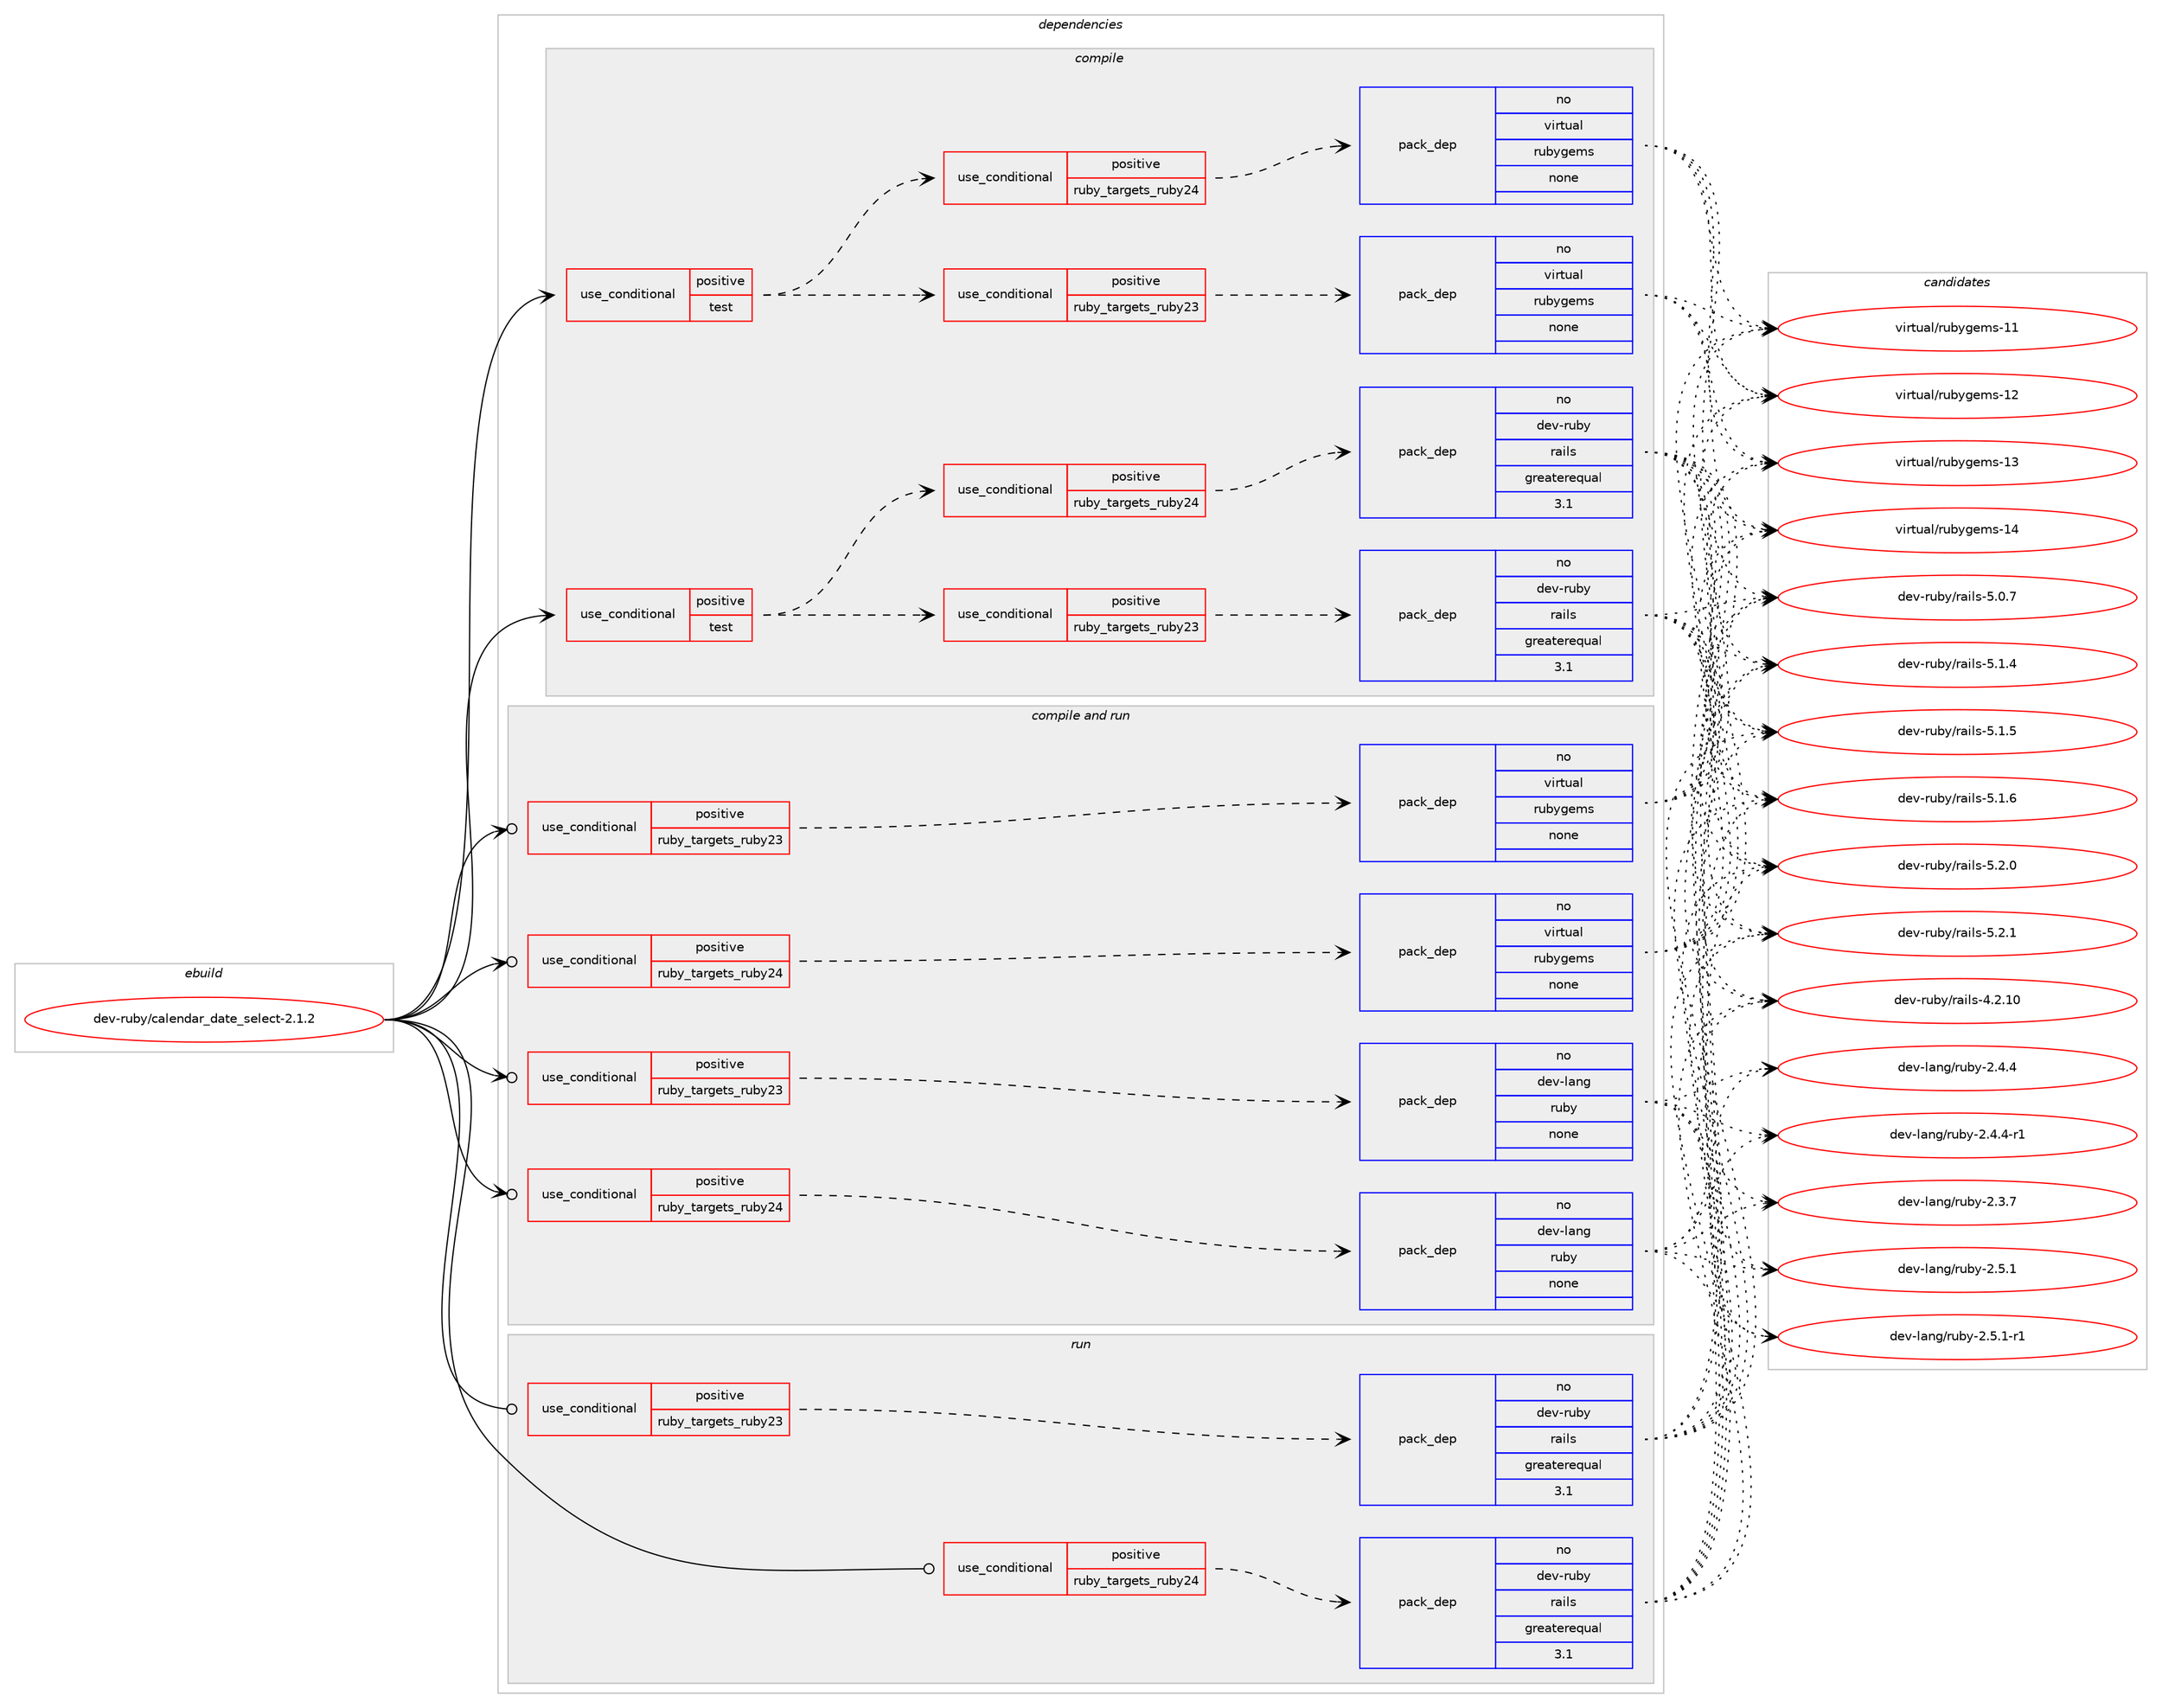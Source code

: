 digraph prolog {

# *************
# Graph options
# *************

newrank=true;
concentrate=true;
compound=true;
graph [rankdir=LR,fontname=Helvetica,fontsize=10,ranksep=1.5];#, ranksep=2.5, nodesep=0.2];
edge  [arrowhead=vee];
node  [fontname=Helvetica,fontsize=10];

# **********
# The ebuild
# **********

subgraph cluster_leftcol {
color=gray;
rank=same;
label=<<i>ebuild</i>>;
id [label="dev-ruby/calendar_date_select-2.1.2", color=red, width=4, href="../dev-ruby/calendar_date_select-2.1.2.svg"];
}

# ****************
# The dependencies
# ****************

subgraph cluster_midcol {
color=gray;
label=<<i>dependencies</i>>;
subgraph cluster_compile {
fillcolor="#eeeeee";
style=filled;
label=<<i>compile</i>>;
subgraph cond1149 {
dependency3804 [label=<<TABLE BORDER="0" CELLBORDER="1" CELLSPACING="0" CELLPADDING="4"><TR><TD ROWSPAN="3" CELLPADDING="10">use_conditional</TD></TR><TR><TD>positive</TD></TR><TR><TD>test</TD></TR></TABLE>>, shape=none, color=red];
subgraph cond1150 {
dependency3805 [label=<<TABLE BORDER="0" CELLBORDER="1" CELLSPACING="0" CELLPADDING="4"><TR><TD ROWSPAN="3" CELLPADDING="10">use_conditional</TD></TR><TR><TD>positive</TD></TR><TR><TD>ruby_targets_ruby23</TD></TR></TABLE>>, shape=none, color=red];
subgraph pack2573 {
dependency3806 [label=<<TABLE BORDER="0" CELLBORDER="1" CELLSPACING="0" CELLPADDING="4" WIDTH="220"><TR><TD ROWSPAN="6" CELLPADDING="30">pack_dep</TD></TR><TR><TD WIDTH="110">no</TD></TR><TR><TD>dev-ruby</TD></TR><TR><TD>rails</TD></TR><TR><TD>greaterequal</TD></TR><TR><TD>3.1</TD></TR></TABLE>>, shape=none, color=blue];
}
dependency3805:e -> dependency3806:w [weight=20,style="dashed",arrowhead="vee"];
}
dependency3804:e -> dependency3805:w [weight=20,style="dashed",arrowhead="vee"];
subgraph cond1151 {
dependency3807 [label=<<TABLE BORDER="0" CELLBORDER="1" CELLSPACING="0" CELLPADDING="4"><TR><TD ROWSPAN="3" CELLPADDING="10">use_conditional</TD></TR><TR><TD>positive</TD></TR><TR><TD>ruby_targets_ruby24</TD></TR></TABLE>>, shape=none, color=red];
subgraph pack2574 {
dependency3808 [label=<<TABLE BORDER="0" CELLBORDER="1" CELLSPACING="0" CELLPADDING="4" WIDTH="220"><TR><TD ROWSPAN="6" CELLPADDING="30">pack_dep</TD></TR><TR><TD WIDTH="110">no</TD></TR><TR><TD>dev-ruby</TD></TR><TR><TD>rails</TD></TR><TR><TD>greaterequal</TD></TR><TR><TD>3.1</TD></TR></TABLE>>, shape=none, color=blue];
}
dependency3807:e -> dependency3808:w [weight=20,style="dashed",arrowhead="vee"];
}
dependency3804:e -> dependency3807:w [weight=20,style="dashed",arrowhead="vee"];
}
id:e -> dependency3804:w [weight=20,style="solid",arrowhead="vee"];
subgraph cond1152 {
dependency3809 [label=<<TABLE BORDER="0" CELLBORDER="1" CELLSPACING="0" CELLPADDING="4"><TR><TD ROWSPAN="3" CELLPADDING="10">use_conditional</TD></TR><TR><TD>positive</TD></TR><TR><TD>test</TD></TR></TABLE>>, shape=none, color=red];
subgraph cond1153 {
dependency3810 [label=<<TABLE BORDER="0" CELLBORDER="1" CELLSPACING="0" CELLPADDING="4"><TR><TD ROWSPAN="3" CELLPADDING="10">use_conditional</TD></TR><TR><TD>positive</TD></TR><TR><TD>ruby_targets_ruby23</TD></TR></TABLE>>, shape=none, color=red];
subgraph pack2575 {
dependency3811 [label=<<TABLE BORDER="0" CELLBORDER="1" CELLSPACING="0" CELLPADDING="4" WIDTH="220"><TR><TD ROWSPAN="6" CELLPADDING="30">pack_dep</TD></TR><TR><TD WIDTH="110">no</TD></TR><TR><TD>virtual</TD></TR><TR><TD>rubygems</TD></TR><TR><TD>none</TD></TR><TR><TD></TD></TR></TABLE>>, shape=none, color=blue];
}
dependency3810:e -> dependency3811:w [weight=20,style="dashed",arrowhead="vee"];
}
dependency3809:e -> dependency3810:w [weight=20,style="dashed",arrowhead="vee"];
subgraph cond1154 {
dependency3812 [label=<<TABLE BORDER="0" CELLBORDER="1" CELLSPACING="0" CELLPADDING="4"><TR><TD ROWSPAN="3" CELLPADDING="10">use_conditional</TD></TR><TR><TD>positive</TD></TR><TR><TD>ruby_targets_ruby24</TD></TR></TABLE>>, shape=none, color=red];
subgraph pack2576 {
dependency3813 [label=<<TABLE BORDER="0" CELLBORDER="1" CELLSPACING="0" CELLPADDING="4" WIDTH="220"><TR><TD ROWSPAN="6" CELLPADDING="30">pack_dep</TD></TR><TR><TD WIDTH="110">no</TD></TR><TR><TD>virtual</TD></TR><TR><TD>rubygems</TD></TR><TR><TD>none</TD></TR><TR><TD></TD></TR></TABLE>>, shape=none, color=blue];
}
dependency3812:e -> dependency3813:w [weight=20,style="dashed",arrowhead="vee"];
}
dependency3809:e -> dependency3812:w [weight=20,style="dashed",arrowhead="vee"];
}
id:e -> dependency3809:w [weight=20,style="solid",arrowhead="vee"];
}
subgraph cluster_compileandrun {
fillcolor="#eeeeee";
style=filled;
label=<<i>compile and run</i>>;
subgraph cond1155 {
dependency3814 [label=<<TABLE BORDER="0" CELLBORDER="1" CELLSPACING="0" CELLPADDING="4"><TR><TD ROWSPAN="3" CELLPADDING="10">use_conditional</TD></TR><TR><TD>positive</TD></TR><TR><TD>ruby_targets_ruby23</TD></TR></TABLE>>, shape=none, color=red];
subgraph pack2577 {
dependency3815 [label=<<TABLE BORDER="0" CELLBORDER="1" CELLSPACING="0" CELLPADDING="4" WIDTH="220"><TR><TD ROWSPAN="6" CELLPADDING="30">pack_dep</TD></TR><TR><TD WIDTH="110">no</TD></TR><TR><TD>dev-lang</TD></TR><TR><TD>ruby</TD></TR><TR><TD>none</TD></TR><TR><TD></TD></TR></TABLE>>, shape=none, color=blue];
}
dependency3814:e -> dependency3815:w [weight=20,style="dashed",arrowhead="vee"];
}
id:e -> dependency3814:w [weight=20,style="solid",arrowhead="odotvee"];
subgraph cond1156 {
dependency3816 [label=<<TABLE BORDER="0" CELLBORDER="1" CELLSPACING="0" CELLPADDING="4"><TR><TD ROWSPAN="3" CELLPADDING="10">use_conditional</TD></TR><TR><TD>positive</TD></TR><TR><TD>ruby_targets_ruby23</TD></TR></TABLE>>, shape=none, color=red];
subgraph pack2578 {
dependency3817 [label=<<TABLE BORDER="0" CELLBORDER="1" CELLSPACING="0" CELLPADDING="4" WIDTH="220"><TR><TD ROWSPAN="6" CELLPADDING="30">pack_dep</TD></TR><TR><TD WIDTH="110">no</TD></TR><TR><TD>virtual</TD></TR><TR><TD>rubygems</TD></TR><TR><TD>none</TD></TR><TR><TD></TD></TR></TABLE>>, shape=none, color=blue];
}
dependency3816:e -> dependency3817:w [weight=20,style="dashed",arrowhead="vee"];
}
id:e -> dependency3816:w [weight=20,style="solid",arrowhead="odotvee"];
subgraph cond1157 {
dependency3818 [label=<<TABLE BORDER="0" CELLBORDER="1" CELLSPACING="0" CELLPADDING="4"><TR><TD ROWSPAN="3" CELLPADDING="10">use_conditional</TD></TR><TR><TD>positive</TD></TR><TR><TD>ruby_targets_ruby24</TD></TR></TABLE>>, shape=none, color=red];
subgraph pack2579 {
dependency3819 [label=<<TABLE BORDER="0" CELLBORDER="1" CELLSPACING="0" CELLPADDING="4" WIDTH="220"><TR><TD ROWSPAN="6" CELLPADDING="30">pack_dep</TD></TR><TR><TD WIDTH="110">no</TD></TR><TR><TD>dev-lang</TD></TR><TR><TD>ruby</TD></TR><TR><TD>none</TD></TR><TR><TD></TD></TR></TABLE>>, shape=none, color=blue];
}
dependency3818:e -> dependency3819:w [weight=20,style="dashed",arrowhead="vee"];
}
id:e -> dependency3818:w [weight=20,style="solid",arrowhead="odotvee"];
subgraph cond1158 {
dependency3820 [label=<<TABLE BORDER="0" CELLBORDER="1" CELLSPACING="0" CELLPADDING="4"><TR><TD ROWSPAN="3" CELLPADDING="10">use_conditional</TD></TR><TR><TD>positive</TD></TR><TR><TD>ruby_targets_ruby24</TD></TR></TABLE>>, shape=none, color=red];
subgraph pack2580 {
dependency3821 [label=<<TABLE BORDER="0" CELLBORDER="1" CELLSPACING="0" CELLPADDING="4" WIDTH="220"><TR><TD ROWSPAN="6" CELLPADDING="30">pack_dep</TD></TR><TR><TD WIDTH="110">no</TD></TR><TR><TD>virtual</TD></TR><TR><TD>rubygems</TD></TR><TR><TD>none</TD></TR><TR><TD></TD></TR></TABLE>>, shape=none, color=blue];
}
dependency3820:e -> dependency3821:w [weight=20,style="dashed",arrowhead="vee"];
}
id:e -> dependency3820:w [weight=20,style="solid",arrowhead="odotvee"];
}
subgraph cluster_run {
fillcolor="#eeeeee";
style=filled;
label=<<i>run</i>>;
subgraph cond1159 {
dependency3822 [label=<<TABLE BORDER="0" CELLBORDER="1" CELLSPACING="0" CELLPADDING="4"><TR><TD ROWSPAN="3" CELLPADDING="10">use_conditional</TD></TR><TR><TD>positive</TD></TR><TR><TD>ruby_targets_ruby23</TD></TR></TABLE>>, shape=none, color=red];
subgraph pack2581 {
dependency3823 [label=<<TABLE BORDER="0" CELLBORDER="1" CELLSPACING="0" CELLPADDING="4" WIDTH="220"><TR><TD ROWSPAN="6" CELLPADDING="30">pack_dep</TD></TR><TR><TD WIDTH="110">no</TD></TR><TR><TD>dev-ruby</TD></TR><TR><TD>rails</TD></TR><TR><TD>greaterequal</TD></TR><TR><TD>3.1</TD></TR></TABLE>>, shape=none, color=blue];
}
dependency3822:e -> dependency3823:w [weight=20,style="dashed",arrowhead="vee"];
}
id:e -> dependency3822:w [weight=20,style="solid",arrowhead="odot"];
subgraph cond1160 {
dependency3824 [label=<<TABLE BORDER="0" CELLBORDER="1" CELLSPACING="0" CELLPADDING="4"><TR><TD ROWSPAN="3" CELLPADDING="10">use_conditional</TD></TR><TR><TD>positive</TD></TR><TR><TD>ruby_targets_ruby24</TD></TR></TABLE>>, shape=none, color=red];
subgraph pack2582 {
dependency3825 [label=<<TABLE BORDER="0" CELLBORDER="1" CELLSPACING="0" CELLPADDING="4" WIDTH="220"><TR><TD ROWSPAN="6" CELLPADDING="30">pack_dep</TD></TR><TR><TD WIDTH="110">no</TD></TR><TR><TD>dev-ruby</TD></TR><TR><TD>rails</TD></TR><TR><TD>greaterequal</TD></TR><TR><TD>3.1</TD></TR></TABLE>>, shape=none, color=blue];
}
dependency3824:e -> dependency3825:w [weight=20,style="dashed",arrowhead="vee"];
}
id:e -> dependency3824:w [weight=20,style="solid",arrowhead="odot"];
}
}

# **************
# The candidates
# **************

subgraph cluster_choices {
rank=same;
color=gray;
label=<<i>candidates</i>>;

subgraph choice2573 {
color=black;
nodesep=1;
choice1001011184511411798121471149710510811545524650464948 [label="dev-ruby/rails-4.2.10", color=red, width=4,href="../dev-ruby/rails-4.2.10.svg"];
choice10010111845114117981214711497105108115455346484655 [label="dev-ruby/rails-5.0.7", color=red, width=4,href="../dev-ruby/rails-5.0.7.svg"];
choice10010111845114117981214711497105108115455346494652 [label="dev-ruby/rails-5.1.4", color=red, width=4,href="../dev-ruby/rails-5.1.4.svg"];
choice10010111845114117981214711497105108115455346494653 [label="dev-ruby/rails-5.1.5", color=red, width=4,href="../dev-ruby/rails-5.1.5.svg"];
choice10010111845114117981214711497105108115455346494654 [label="dev-ruby/rails-5.1.6", color=red, width=4,href="../dev-ruby/rails-5.1.6.svg"];
choice10010111845114117981214711497105108115455346504648 [label="dev-ruby/rails-5.2.0", color=red, width=4,href="../dev-ruby/rails-5.2.0.svg"];
choice10010111845114117981214711497105108115455346504649 [label="dev-ruby/rails-5.2.1", color=red, width=4,href="../dev-ruby/rails-5.2.1.svg"];
dependency3806:e -> choice1001011184511411798121471149710510811545524650464948:w [style=dotted,weight="100"];
dependency3806:e -> choice10010111845114117981214711497105108115455346484655:w [style=dotted,weight="100"];
dependency3806:e -> choice10010111845114117981214711497105108115455346494652:w [style=dotted,weight="100"];
dependency3806:e -> choice10010111845114117981214711497105108115455346494653:w [style=dotted,weight="100"];
dependency3806:e -> choice10010111845114117981214711497105108115455346494654:w [style=dotted,weight="100"];
dependency3806:e -> choice10010111845114117981214711497105108115455346504648:w [style=dotted,weight="100"];
dependency3806:e -> choice10010111845114117981214711497105108115455346504649:w [style=dotted,weight="100"];
}
subgraph choice2574 {
color=black;
nodesep=1;
choice1001011184511411798121471149710510811545524650464948 [label="dev-ruby/rails-4.2.10", color=red, width=4,href="../dev-ruby/rails-4.2.10.svg"];
choice10010111845114117981214711497105108115455346484655 [label="dev-ruby/rails-5.0.7", color=red, width=4,href="../dev-ruby/rails-5.0.7.svg"];
choice10010111845114117981214711497105108115455346494652 [label="dev-ruby/rails-5.1.4", color=red, width=4,href="../dev-ruby/rails-5.1.4.svg"];
choice10010111845114117981214711497105108115455346494653 [label="dev-ruby/rails-5.1.5", color=red, width=4,href="../dev-ruby/rails-5.1.5.svg"];
choice10010111845114117981214711497105108115455346494654 [label="dev-ruby/rails-5.1.6", color=red, width=4,href="../dev-ruby/rails-5.1.6.svg"];
choice10010111845114117981214711497105108115455346504648 [label="dev-ruby/rails-5.2.0", color=red, width=4,href="../dev-ruby/rails-5.2.0.svg"];
choice10010111845114117981214711497105108115455346504649 [label="dev-ruby/rails-5.2.1", color=red, width=4,href="../dev-ruby/rails-5.2.1.svg"];
dependency3808:e -> choice1001011184511411798121471149710510811545524650464948:w [style=dotted,weight="100"];
dependency3808:e -> choice10010111845114117981214711497105108115455346484655:w [style=dotted,weight="100"];
dependency3808:e -> choice10010111845114117981214711497105108115455346494652:w [style=dotted,weight="100"];
dependency3808:e -> choice10010111845114117981214711497105108115455346494653:w [style=dotted,weight="100"];
dependency3808:e -> choice10010111845114117981214711497105108115455346494654:w [style=dotted,weight="100"];
dependency3808:e -> choice10010111845114117981214711497105108115455346504648:w [style=dotted,weight="100"];
dependency3808:e -> choice10010111845114117981214711497105108115455346504649:w [style=dotted,weight="100"];
}
subgraph choice2575 {
color=black;
nodesep=1;
choice118105114116117971084711411798121103101109115454949 [label="virtual/rubygems-11", color=red, width=4,href="../virtual/rubygems-11.svg"];
choice118105114116117971084711411798121103101109115454950 [label="virtual/rubygems-12", color=red, width=4,href="../virtual/rubygems-12.svg"];
choice118105114116117971084711411798121103101109115454951 [label="virtual/rubygems-13", color=red, width=4,href="../virtual/rubygems-13.svg"];
choice118105114116117971084711411798121103101109115454952 [label="virtual/rubygems-14", color=red, width=4,href="../virtual/rubygems-14.svg"];
dependency3811:e -> choice118105114116117971084711411798121103101109115454949:w [style=dotted,weight="100"];
dependency3811:e -> choice118105114116117971084711411798121103101109115454950:w [style=dotted,weight="100"];
dependency3811:e -> choice118105114116117971084711411798121103101109115454951:w [style=dotted,weight="100"];
dependency3811:e -> choice118105114116117971084711411798121103101109115454952:w [style=dotted,weight="100"];
}
subgraph choice2576 {
color=black;
nodesep=1;
choice118105114116117971084711411798121103101109115454949 [label="virtual/rubygems-11", color=red, width=4,href="../virtual/rubygems-11.svg"];
choice118105114116117971084711411798121103101109115454950 [label="virtual/rubygems-12", color=red, width=4,href="../virtual/rubygems-12.svg"];
choice118105114116117971084711411798121103101109115454951 [label="virtual/rubygems-13", color=red, width=4,href="../virtual/rubygems-13.svg"];
choice118105114116117971084711411798121103101109115454952 [label="virtual/rubygems-14", color=red, width=4,href="../virtual/rubygems-14.svg"];
dependency3813:e -> choice118105114116117971084711411798121103101109115454949:w [style=dotted,weight="100"];
dependency3813:e -> choice118105114116117971084711411798121103101109115454950:w [style=dotted,weight="100"];
dependency3813:e -> choice118105114116117971084711411798121103101109115454951:w [style=dotted,weight="100"];
dependency3813:e -> choice118105114116117971084711411798121103101109115454952:w [style=dotted,weight="100"];
}
subgraph choice2577 {
color=black;
nodesep=1;
choice10010111845108971101034711411798121455046514655 [label="dev-lang/ruby-2.3.7", color=red, width=4,href="../dev-lang/ruby-2.3.7.svg"];
choice10010111845108971101034711411798121455046524652 [label="dev-lang/ruby-2.4.4", color=red, width=4,href="../dev-lang/ruby-2.4.4.svg"];
choice100101118451089711010347114117981214550465246524511449 [label="dev-lang/ruby-2.4.4-r1", color=red, width=4,href="../dev-lang/ruby-2.4.4-r1.svg"];
choice10010111845108971101034711411798121455046534649 [label="dev-lang/ruby-2.5.1", color=red, width=4,href="../dev-lang/ruby-2.5.1.svg"];
choice100101118451089711010347114117981214550465346494511449 [label="dev-lang/ruby-2.5.1-r1", color=red, width=4,href="../dev-lang/ruby-2.5.1-r1.svg"];
dependency3815:e -> choice10010111845108971101034711411798121455046514655:w [style=dotted,weight="100"];
dependency3815:e -> choice10010111845108971101034711411798121455046524652:w [style=dotted,weight="100"];
dependency3815:e -> choice100101118451089711010347114117981214550465246524511449:w [style=dotted,weight="100"];
dependency3815:e -> choice10010111845108971101034711411798121455046534649:w [style=dotted,weight="100"];
dependency3815:e -> choice100101118451089711010347114117981214550465346494511449:w [style=dotted,weight="100"];
}
subgraph choice2578 {
color=black;
nodesep=1;
choice118105114116117971084711411798121103101109115454949 [label="virtual/rubygems-11", color=red, width=4,href="../virtual/rubygems-11.svg"];
choice118105114116117971084711411798121103101109115454950 [label="virtual/rubygems-12", color=red, width=4,href="../virtual/rubygems-12.svg"];
choice118105114116117971084711411798121103101109115454951 [label="virtual/rubygems-13", color=red, width=4,href="../virtual/rubygems-13.svg"];
choice118105114116117971084711411798121103101109115454952 [label="virtual/rubygems-14", color=red, width=4,href="../virtual/rubygems-14.svg"];
dependency3817:e -> choice118105114116117971084711411798121103101109115454949:w [style=dotted,weight="100"];
dependency3817:e -> choice118105114116117971084711411798121103101109115454950:w [style=dotted,weight="100"];
dependency3817:e -> choice118105114116117971084711411798121103101109115454951:w [style=dotted,weight="100"];
dependency3817:e -> choice118105114116117971084711411798121103101109115454952:w [style=dotted,weight="100"];
}
subgraph choice2579 {
color=black;
nodesep=1;
choice10010111845108971101034711411798121455046514655 [label="dev-lang/ruby-2.3.7", color=red, width=4,href="../dev-lang/ruby-2.3.7.svg"];
choice10010111845108971101034711411798121455046524652 [label="dev-lang/ruby-2.4.4", color=red, width=4,href="../dev-lang/ruby-2.4.4.svg"];
choice100101118451089711010347114117981214550465246524511449 [label="dev-lang/ruby-2.4.4-r1", color=red, width=4,href="../dev-lang/ruby-2.4.4-r1.svg"];
choice10010111845108971101034711411798121455046534649 [label="dev-lang/ruby-2.5.1", color=red, width=4,href="../dev-lang/ruby-2.5.1.svg"];
choice100101118451089711010347114117981214550465346494511449 [label="dev-lang/ruby-2.5.1-r1", color=red, width=4,href="../dev-lang/ruby-2.5.1-r1.svg"];
dependency3819:e -> choice10010111845108971101034711411798121455046514655:w [style=dotted,weight="100"];
dependency3819:e -> choice10010111845108971101034711411798121455046524652:w [style=dotted,weight="100"];
dependency3819:e -> choice100101118451089711010347114117981214550465246524511449:w [style=dotted,weight="100"];
dependency3819:e -> choice10010111845108971101034711411798121455046534649:w [style=dotted,weight="100"];
dependency3819:e -> choice100101118451089711010347114117981214550465346494511449:w [style=dotted,weight="100"];
}
subgraph choice2580 {
color=black;
nodesep=1;
choice118105114116117971084711411798121103101109115454949 [label="virtual/rubygems-11", color=red, width=4,href="../virtual/rubygems-11.svg"];
choice118105114116117971084711411798121103101109115454950 [label="virtual/rubygems-12", color=red, width=4,href="../virtual/rubygems-12.svg"];
choice118105114116117971084711411798121103101109115454951 [label="virtual/rubygems-13", color=red, width=4,href="../virtual/rubygems-13.svg"];
choice118105114116117971084711411798121103101109115454952 [label="virtual/rubygems-14", color=red, width=4,href="../virtual/rubygems-14.svg"];
dependency3821:e -> choice118105114116117971084711411798121103101109115454949:w [style=dotted,weight="100"];
dependency3821:e -> choice118105114116117971084711411798121103101109115454950:w [style=dotted,weight="100"];
dependency3821:e -> choice118105114116117971084711411798121103101109115454951:w [style=dotted,weight="100"];
dependency3821:e -> choice118105114116117971084711411798121103101109115454952:w [style=dotted,weight="100"];
}
subgraph choice2581 {
color=black;
nodesep=1;
choice1001011184511411798121471149710510811545524650464948 [label="dev-ruby/rails-4.2.10", color=red, width=4,href="../dev-ruby/rails-4.2.10.svg"];
choice10010111845114117981214711497105108115455346484655 [label="dev-ruby/rails-5.0.7", color=red, width=4,href="../dev-ruby/rails-5.0.7.svg"];
choice10010111845114117981214711497105108115455346494652 [label="dev-ruby/rails-5.1.4", color=red, width=4,href="../dev-ruby/rails-5.1.4.svg"];
choice10010111845114117981214711497105108115455346494653 [label="dev-ruby/rails-5.1.5", color=red, width=4,href="../dev-ruby/rails-5.1.5.svg"];
choice10010111845114117981214711497105108115455346494654 [label="dev-ruby/rails-5.1.6", color=red, width=4,href="../dev-ruby/rails-5.1.6.svg"];
choice10010111845114117981214711497105108115455346504648 [label="dev-ruby/rails-5.2.0", color=red, width=4,href="../dev-ruby/rails-5.2.0.svg"];
choice10010111845114117981214711497105108115455346504649 [label="dev-ruby/rails-5.2.1", color=red, width=4,href="../dev-ruby/rails-5.2.1.svg"];
dependency3823:e -> choice1001011184511411798121471149710510811545524650464948:w [style=dotted,weight="100"];
dependency3823:e -> choice10010111845114117981214711497105108115455346484655:w [style=dotted,weight="100"];
dependency3823:e -> choice10010111845114117981214711497105108115455346494652:w [style=dotted,weight="100"];
dependency3823:e -> choice10010111845114117981214711497105108115455346494653:w [style=dotted,weight="100"];
dependency3823:e -> choice10010111845114117981214711497105108115455346494654:w [style=dotted,weight="100"];
dependency3823:e -> choice10010111845114117981214711497105108115455346504648:w [style=dotted,weight="100"];
dependency3823:e -> choice10010111845114117981214711497105108115455346504649:w [style=dotted,weight="100"];
}
subgraph choice2582 {
color=black;
nodesep=1;
choice1001011184511411798121471149710510811545524650464948 [label="dev-ruby/rails-4.2.10", color=red, width=4,href="../dev-ruby/rails-4.2.10.svg"];
choice10010111845114117981214711497105108115455346484655 [label="dev-ruby/rails-5.0.7", color=red, width=4,href="../dev-ruby/rails-5.0.7.svg"];
choice10010111845114117981214711497105108115455346494652 [label="dev-ruby/rails-5.1.4", color=red, width=4,href="../dev-ruby/rails-5.1.4.svg"];
choice10010111845114117981214711497105108115455346494653 [label="dev-ruby/rails-5.1.5", color=red, width=4,href="../dev-ruby/rails-5.1.5.svg"];
choice10010111845114117981214711497105108115455346494654 [label="dev-ruby/rails-5.1.6", color=red, width=4,href="../dev-ruby/rails-5.1.6.svg"];
choice10010111845114117981214711497105108115455346504648 [label="dev-ruby/rails-5.2.0", color=red, width=4,href="../dev-ruby/rails-5.2.0.svg"];
choice10010111845114117981214711497105108115455346504649 [label="dev-ruby/rails-5.2.1", color=red, width=4,href="../dev-ruby/rails-5.2.1.svg"];
dependency3825:e -> choice1001011184511411798121471149710510811545524650464948:w [style=dotted,weight="100"];
dependency3825:e -> choice10010111845114117981214711497105108115455346484655:w [style=dotted,weight="100"];
dependency3825:e -> choice10010111845114117981214711497105108115455346494652:w [style=dotted,weight="100"];
dependency3825:e -> choice10010111845114117981214711497105108115455346494653:w [style=dotted,weight="100"];
dependency3825:e -> choice10010111845114117981214711497105108115455346494654:w [style=dotted,weight="100"];
dependency3825:e -> choice10010111845114117981214711497105108115455346504648:w [style=dotted,weight="100"];
dependency3825:e -> choice10010111845114117981214711497105108115455346504649:w [style=dotted,weight="100"];
}
}

}
